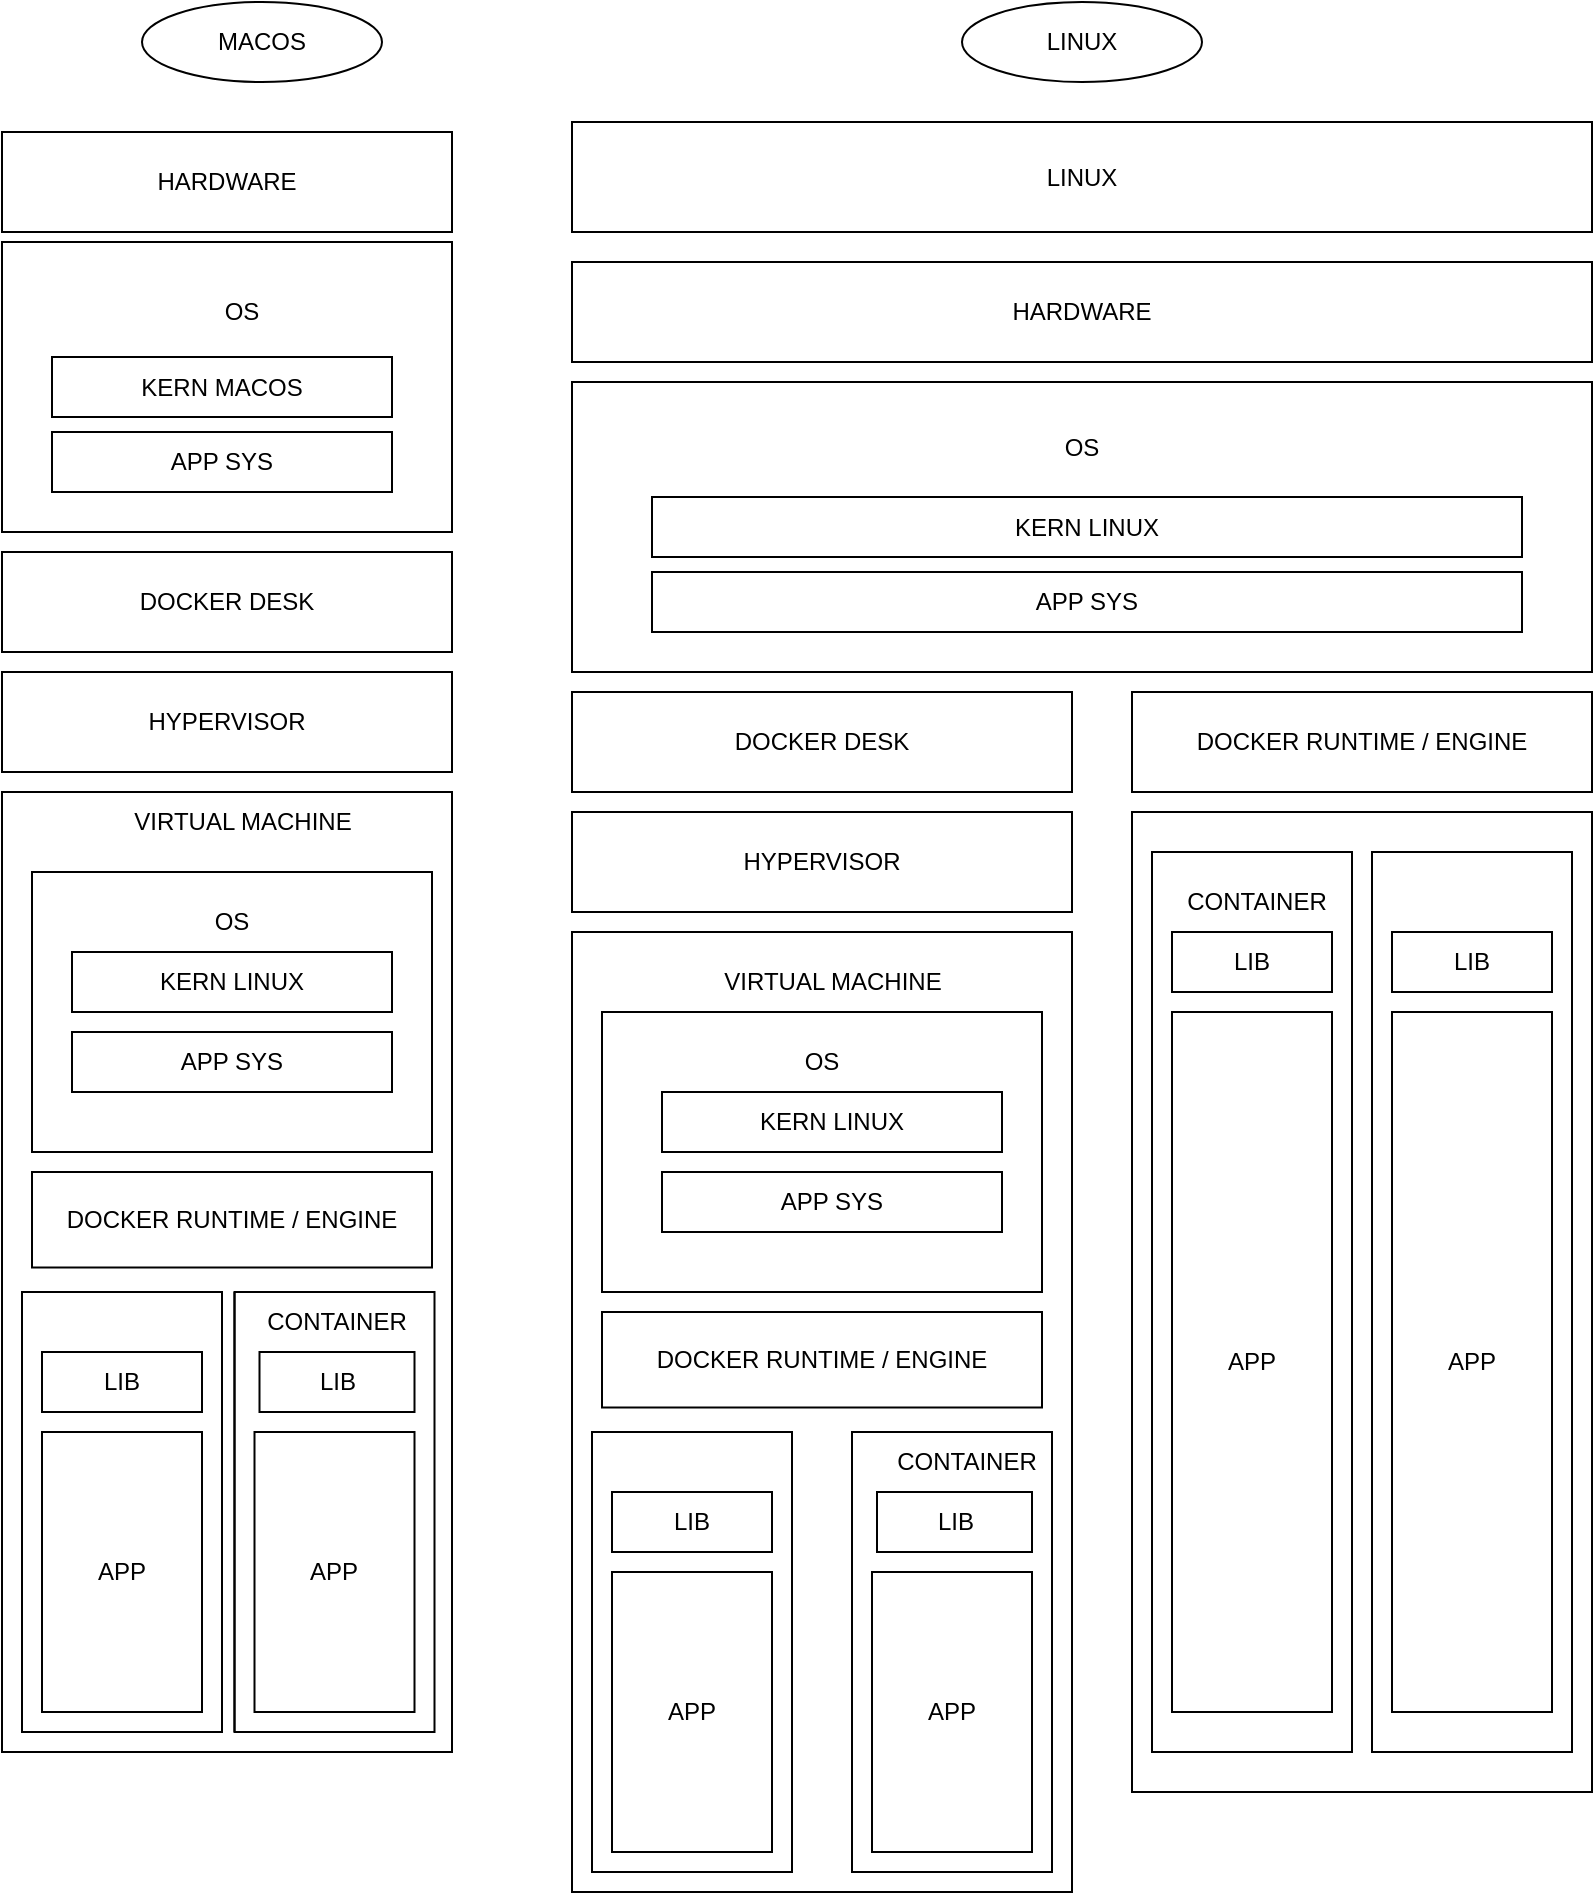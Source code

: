 <mxfile version="22.0.8" type="github">
  <diagram name="Page-1" id="RkxAm1atV-8N18UrhG3N">
    <mxGraphModel dx="1865" dy="1256" grid="1" gridSize="10" guides="1" tooltips="1" connect="1" arrows="1" fold="1" page="1" pageScale="1" pageWidth="827" pageHeight="1169" math="0" shadow="0">
      <root>
        <mxCell id="0" />
        <mxCell id="1" parent="0" />
        <mxCell id="_lm3mJMOrpj9w2KWHtyx-1" value="HARDWARE" style="shape=cube;whiteSpace=wrap;html=1;boundedLbl=1;backgroundOutline=1;darkOpacity=0.05;darkOpacity2=0.1;size=0;" vertex="1" parent="1">
          <mxGeometry x="15" y="105" width="225" height="50" as="geometry" />
        </mxCell>
        <mxCell id="_lm3mJMOrpj9w2KWHtyx-2" value="" style="shape=cube;whiteSpace=wrap;html=1;boundedLbl=1;backgroundOutline=1;darkOpacity=0.05;darkOpacity2=0.1;size=0;" vertex="1" parent="1">
          <mxGeometry x="15" y="160" width="225" height="145" as="geometry" />
        </mxCell>
        <mxCell id="_lm3mJMOrpj9w2KWHtyx-3" value="DOCKER DESK" style="shape=cube;whiteSpace=wrap;html=1;boundedLbl=1;backgroundOutline=1;darkOpacity=0.05;darkOpacity2=0.1;size=0;" vertex="1" parent="1">
          <mxGeometry x="15" y="315" width="225" height="50" as="geometry" />
        </mxCell>
        <mxCell id="_lm3mJMOrpj9w2KWHtyx-4" value="HYPERVISOR" style="shape=cube;whiteSpace=wrap;html=1;boundedLbl=1;backgroundOutline=1;darkOpacity=0.05;darkOpacity2=0.1;size=0;" vertex="1" parent="1">
          <mxGeometry x="15" y="375" width="225" height="50" as="geometry" />
        </mxCell>
        <mxCell id="_lm3mJMOrpj9w2KWHtyx-5" value="" style="shape=cube;whiteSpace=wrap;html=1;boundedLbl=1;backgroundOutline=1;darkOpacity=0.05;darkOpacity2=0.1;size=0;" vertex="1" parent="1">
          <mxGeometry x="15" y="435" width="225" height="480" as="geometry" />
        </mxCell>
        <mxCell id="_lm3mJMOrpj9w2KWHtyx-6" value="" style="shape=cube;whiteSpace=wrap;html=1;boundedLbl=1;backgroundOutline=1;darkOpacity=0.05;darkOpacity2=0.1;size=0;" vertex="1" parent="1">
          <mxGeometry x="30" y="475" width="200" height="140" as="geometry" />
        </mxCell>
        <mxCell id="_lm3mJMOrpj9w2KWHtyx-7" value="KERN LINUX" style="rounded=0;whiteSpace=wrap;html=1;" vertex="1" parent="1">
          <mxGeometry x="50" y="515" width="160" height="30" as="geometry" />
        </mxCell>
        <mxCell id="_lm3mJMOrpj9w2KWHtyx-8" value="APP SYS" style="rounded=0;whiteSpace=wrap;html=1;" vertex="1" parent="1">
          <mxGeometry x="50" y="555" width="160" height="30" as="geometry" />
        </mxCell>
        <mxCell id="_lm3mJMOrpj9w2KWHtyx-9" value="OS" style="text;html=1;strokeColor=none;fillColor=none;align=center;verticalAlign=middle;whiteSpace=wrap;rounded=0;" vertex="1" parent="1">
          <mxGeometry x="100" y="485" width="60" height="30" as="geometry" />
        </mxCell>
        <mxCell id="_lm3mJMOrpj9w2KWHtyx-10" value="KERN MACOS" style="rounded=0;whiteSpace=wrap;html=1;" vertex="1" parent="1">
          <mxGeometry x="40" y="217.5" width="170" height="30" as="geometry" />
        </mxCell>
        <mxCell id="_lm3mJMOrpj9w2KWHtyx-11" value="APP SYS" style="rounded=0;whiteSpace=wrap;html=1;" vertex="1" parent="1">
          <mxGeometry x="40" y="255" width="170" height="30" as="geometry" />
        </mxCell>
        <mxCell id="_lm3mJMOrpj9w2KWHtyx-12" value="OS" style="text;html=1;strokeColor=none;fillColor=none;align=center;verticalAlign=middle;whiteSpace=wrap;rounded=0;" vertex="1" parent="1">
          <mxGeometry x="105" y="180" width="60" height="30" as="geometry" />
        </mxCell>
        <mxCell id="_lm3mJMOrpj9w2KWHtyx-13" value="" style="shape=cube;whiteSpace=wrap;html=1;boundedLbl=1;backgroundOutline=1;darkOpacity=0.05;darkOpacity2=0.1;size=0;" vertex="1" parent="1">
          <mxGeometry x="25" y="685" width="100" height="220" as="geometry" />
        </mxCell>
        <mxCell id="_lm3mJMOrpj9w2KWHtyx-14" value="LIB" style="rounded=0;whiteSpace=wrap;html=1;" vertex="1" parent="1">
          <mxGeometry x="35" y="715" width="80" height="30" as="geometry" />
        </mxCell>
        <mxCell id="_lm3mJMOrpj9w2KWHtyx-15" value="APP" style="rounded=0;whiteSpace=wrap;html=1;" vertex="1" parent="1">
          <mxGeometry x="35" y="755" width="80" height="140" as="geometry" />
        </mxCell>
        <mxCell id="_lm3mJMOrpj9w2KWHtyx-16" value="HARDWARE" style="shape=cube;whiteSpace=wrap;html=1;boundedLbl=1;backgroundOutline=1;darkOpacity=0.05;darkOpacity2=0.1;size=0;" vertex="1" parent="1">
          <mxGeometry x="300" y="170" width="510" height="50" as="geometry" />
        </mxCell>
        <mxCell id="_lm3mJMOrpj9w2KWHtyx-17" value="" style="shape=cube;whiteSpace=wrap;html=1;boundedLbl=1;backgroundOutline=1;darkOpacity=0.05;darkOpacity2=0.1;size=0;" vertex="1" parent="1">
          <mxGeometry x="300" y="230" width="510" height="145" as="geometry" />
        </mxCell>
        <mxCell id="_lm3mJMOrpj9w2KWHtyx-18" value="KERN LINUX" style="rounded=0;whiteSpace=wrap;html=1;" vertex="1" parent="1">
          <mxGeometry x="340" y="287.5" width="435" height="30" as="geometry" />
        </mxCell>
        <mxCell id="_lm3mJMOrpj9w2KWHtyx-19" value="APP SYS" style="rounded=0;whiteSpace=wrap;html=1;" vertex="1" parent="1">
          <mxGeometry x="340" y="325" width="435" height="30" as="geometry" />
        </mxCell>
        <mxCell id="_lm3mJMOrpj9w2KWHtyx-20" value="OS" style="text;html=1;strokeColor=none;fillColor=none;align=center;verticalAlign=middle;whiteSpace=wrap;rounded=0;" vertex="1" parent="1">
          <mxGeometry x="525" y="247.5" width="60" height="30" as="geometry" />
        </mxCell>
        <mxCell id="_lm3mJMOrpj9w2KWHtyx-21" value="DOCKER RUNTIME / ENGINE" style="shape=cube;whiteSpace=wrap;html=1;boundedLbl=1;backgroundOutline=1;darkOpacity=0.05;darkOpacity2=0.1;size=0;" vertex="1" parent="1">
          <mxGeometry x="580" y="385" width="230" height="50" as="geometry" />
        </mxCell>
        <mxCell id="_lm3mJMOrpj9w2KWHtyx-22" value="DOCKER RUNTIME / ENGINE" style="shape=cube;whiteSpace=wrap;html=1;boundedLbl=1;backgroundOutline=1;darkOpacity=0.05;darkOpacity2=0.1;size=0;" vertex="1" parent="1">
          <mxGeometry x="30" y="625" width="200" height="47.75" as="geometry" />
        </mxCell>
        <mxCell id="_lm3mJMOrpj9w2KWHtyx-23" value="LINUX" style="rounded=0;whiteSpace=wrap;html=1;" vertex="1" parent="1">
          <mxGeometry x="300" y="100" width="510" height="55" as="geometry" />
        </mxCell>
        <mxCell id="_lm3mJMOrpj9w2KWHtyx-24" value="VIRTUAL MACHINE" style="text;html=1;strokeColor=none;fillColor=none;align=center;verticalAlign=middle;whiteSpace=wrap;rounded=0;" vertex="1" parent="1">
          <mxGeometry x="62.5" y="435" width="145" height="30" as="geometry" />
        </mxCell>
        <mxCell id="_lm3mJMOrpj9w2KWHtyx-25" value="MACOS" style="ellipse;whiteSpace=wrap;html=1;" vertex="1" parent="1">
          <mxGeometry x="85" y="40" width="120" height="40" as="geometry" />
        </mxCell>
        <mxCell id="_lm3mJMOrpj9w2KWHtyx-26" value="" style="shape=cube;whiteSpace=wrap;html=1;boundedLbl=1;backgroundOutline=1;darkOpacity=0.05;darkOpacity2=0.1;size=0;" vertex="1" parent="1">
          <mxGeometry x="131.25" y="685" width="100" height="220" as="geometry" />
        </mxCell>
        <mxCell id="_lm3mJMOrpj9w2KWHtyx-27" value="LIB" style="rounded=0;whiteSpace=wrap;html=1;" vertex="1" parent="1">
          <mxGeometry x="143.75" y="715" width="77.5" height="30" as="geometry" />
        </mxCell>
        <mxCell id="_lm3mJMOrpj9w2KWHtyx-28" value="APP" style="rounded=0;whiteSpace=wrap;html=1;" vertex="1" parent="1">
          <mxGeometry x="141.25" y="755" width="80" height="140" as="geometry" />
        </mxCell>
        <mxCell id="_lm3mJMOrpj9w2KWHtyx-29" value="CONTAINER" style="text;html=1;strokeColor=none;fillColor=none;align=center;verticalAlign=middle;whiteSpace=wrap;rounded=0;" vertex="1" parent="1">
          <mxGeometry x="110" y="685" width="145" height="30" as="geometry" />
        </mxCell>
        <mxCell id="_lm3mJMOrpj9w2KWHtyx-30" value="" style="shape=cube;whiteSpace=wrap;html=1;boundedLbl=1;backgroundOutline=1;darkOpacity=0.05;darkOpacity2=0.1;size=0;" vertex="1" parent="1">
          <mxGeometry x="580" y="445" width="230" height="490" as="geometry" />
        </mxCell>
        <mxCell id="_lm3mJMOrpj9w2KWHtyx-31" value="" style="shape=cube;whiteSpace=wrap;html=1;boundedLbl=1;backgroundOutline=1;darkOpacity=0.05;darkOpacity2=0.1;size=0;" vertex="1" parent="1">
          <mxGeometry x="590" y="465" width="100" height="450" as="geometry" />
        </mxCell>
        <mxCell id="_lm3mJMOrpj9w2KWHtyx-32" value="LIB" style="rounded=0;whiteSpace=wrap;html=1;" vertex="1" parent="1">
          <mxGeometry x="600" y="505" width="80" height="30" as="geometry" />
        </mxCell>
        <mxCell id="_lm3mJMOrpj9w2KWHtyx-33" value="APP" style="rounded=0;whiteSpace=wrap;html=1;" vertex="1" parent="1">
          <mxGeometry x="600" y="545" width="80" height="350" as="geometry" />
        </mxCell>
        <mxCell id="_lm3mJMOrpj9w2KWHtyx-34" value="CONTAINER" style="text;html=1;strokeColor=none;fillColor=none;align=center;verticalAlign=middle;whiteSpace=wrap;rounded=0;" vertex="1" parent="1">
          <mxGeometry x="570" y="475" width="145" height="30" as="geometry" />
        </mxCell>
        <mxCell id="_lm3mJMOrpj9w2KWHtyx-35" value="" style="shape=cube;whiteSpace=wrap;html=1;boundedLbl=1;backgroundOutline=1;darkOpacity=0.05;darkOpacity2=0.1;size=0;" vertex="1" parent="1">
          <mxGeometry x="700" y="465" width="100" height="450" as="geometry" />
        </mxCell>
        <mxCell id="_lm3mJMOrpj9w2KWHtyx-36" value="LIB" style="rounded=0;whiteSpace=wrap;html=1;" vertex="1" parent="1">
          <mxGeometry x="710" y="505" width="80" height="30" as="geometry" />
        </mxCell>
        <mxCell id="_lm3mJMOrpj9w2KWHtyx-37" value="APP" style="rounded=0;whiteSpace=wrap;html=1;" vertex="1" parent="1">
          <mxGeometry x="710" y="545" width="80" height="350" as="geometry" />
        </mxCell>
        <mxCell id="_lm3mJMOrpj9w2KWHtyx-38" value="DOCKER DESK" style="shape=cube;whiteSpace=wrap;html=1;boundedLbl=1;backgroundOutline=1;darkOpacity=0.05;darkOpacity2=0.1;size=0;" vertex="1" parent="1">
          <mxGeometry x="300" y="385" width="250" height="50" as="geometry" />
        </mxCell>
        <mxCell id="_lm3mJMOrpj9w2KWHtyx-39" value="HYPERVISOR" style="shape=cube;whiteSpace=wrap;html=1;boundedLbl=1;backgroundOutline=1;darkOpacity=0.05;darkOpacity2=0.1;size=0;" vertex="1" parent="1">
          <mxGeometry x="300" y="445" width="250" height="50" as="geometry" />
        </mxCell>
        <mxCell id="_lm3mJMOrpj9w2KWHtyx-40" value="" style="shape=cube;whiteSpace=wrap;html=1;boundedLbl=1;backgroundOutline=1;darkOpacity=0.05;darkOpacity2=0.1;size=0;" vertex="1" parent="1">
          <mxGeometry x="300" y="505" width="250" height="480" as="geometry" />
        </mxCell>
        <mxCell id="_lm3mJMOrpj9w2KWHtyx-41" value="" style="shape=cube;whiteSpace=wrap;html=1;boundedLbl=1;backgroundOutline=1;darkOpacity=0.05;darkOpacity2=0.1;size=0;" vertex="1" parent="1">
          <mxGeometry x="315" y="545" width="220" height="140" as="geometry" />
        </mxCell>
        <mxCell id="_lm3mJMOrpj9w2KWHtyx-42" value="KERN LINUX" style="rounded=0;whiteSpace=wrap;html=1;" vertex="1" parent="1">
          <mxGeometry x="345" y="585" width="170" height="30" as="geometry" />
        </mxCell>
        <mxCell id="_lm3mJMOrpj9w2KWHtyx-43" value="APP SYS" style="rounded=0;whiteSpace=wrap;html=1;" vertex="1" parent="1">
          <mxGeometry x="345" y="625" width="170" height="30" as="geometry" />
        </mxCell>
        <mxCell id="_lm3mJMOrpj9w2KWHtyx-44" value="OS" style="text;html=1;strokeColor=none;fillColor=none;align=center;verticalAlign=middle;whiteSpace=wrap;rounded=0;" vertex="1" parent="1">
          <mxGeometry x="395" y="555" width="60" height="30" as="geometry" />
        </mxCell>
        <mxCell id="_lm3mJMOrpj9w2KWHtyx-45" value="" style="shape=cube;whiteSpace=wrap;html=1;boundedLbl=1;backgroundOutline=1;darkOpacity=0.05;darkOpacity2=0.1;size=0;" vertex="1" parent="1">
          <mxGeometry x="310" y="755" width="100" height="220" as="geometry" />
        </mxCell>
        <mxCell id="_lm3mJMOrpj9w2KWHtyx-46" value="LIB" style="rounded=0;whiteSpace=wrap;html=1;" vertex="1" parent="1">
          <mxGeometry x="320" y="785" width="80" height="30" as="geometry" />
        </mxCell>
        <mxCell id="_lm3mJMOrpj9w2KWHtyx-47" value="APP" style="rounded=0;whiteSpace=wrap;html=1;" vertex="1" parent="1">
          <mxGeometry x="320" y="825" width="80" height="140" as="geometry" />
        </mxCell>
        <mxCell id="_lm3mJMOrpj9w2KWHtyx-48" value="DOCKER RUNTIME / ENGINE" style="shape=cube;whiteSpace=wrap;html=1;boundedLbl=1;backgroundOutline=1;darkOpacity=0.05;darkOpacity2=0.1;size=0;" vertex="1" parent="1">
          <mxGeometry x="315" y="695" width="220" height="47.75" as="geometry" />
        </mxCell>
        <mxCell id="_lm3mJMOrpj9w2KWHtyx-49" value="VIRTUAL MACHINE" style="text;html=1;strokeColor=none;fillColor=none;align=center;verticalAlign=middle;whiteSpace=wrap;rounded=0;" vertex="1" parent="1">
          <mxGeometry x="357.5" y="515" width="145" height="30" as="geometry" />
        </mxCell>
        <mxCell id="_lm3mJMOrpj9w2KWHtyx-50" value="" style="shape=cube;whiteSpace=wrap;html=1;boundedLbl=1;backgroundOutline=1;darkOpacity=0.05;darkOpacity2=0.1;size=0;" vertex="1" parent="1">
          <mxGeometry x="440" y="755" width="100" height="220" as="geometry" />
        </mxCell>
        <mxCell id="_lm3mJMOrpj9w2KWHtyx-51" value="LIB" style="rounded=0;whiteSpace=wrap;html=1;" vertex="1" parent="1">
          <mxGeometry x="452.5" y="785" width="77.5" height="30" as="geometry" />
        </mxCell>
        <mxCell id="_lm3mJMOrpj9w2KWHtyx-52" value="APP" style="rounded=0;whiteSpace=wrap;html=1;" vertex="1" parent="1">
          <mxGeometry x="450" y="825" width="80" height="140" as="geometry" />
        </mxCell>
        <mxCell id="_lm3mJMOrpj9w2KWHtyx-53" value="CONTAINER" style="text;html=1;strokeColor=none;fillColor=none;align=center;verticalAlign=middle;whiteSpace=wrap;rounded=0;" vertex="1" parent="1">
          <mxGeometry x="425" y="755" width="145" height="30" as="geometry" />
        </mxCell>
        <mxCell id="_lm3mJMOrpj9w2KWHtyx-54" value="LINUX" style="ellipse;whiteSpace=wrap;html=1;" vertex="1" parent="1">
          <mxGeometry x="495" y="40" width="120" height="40" as="geometry" />
        </mxCell>
      </root>
    </mxGraphModel>
  </diagram>
</mxfile>
